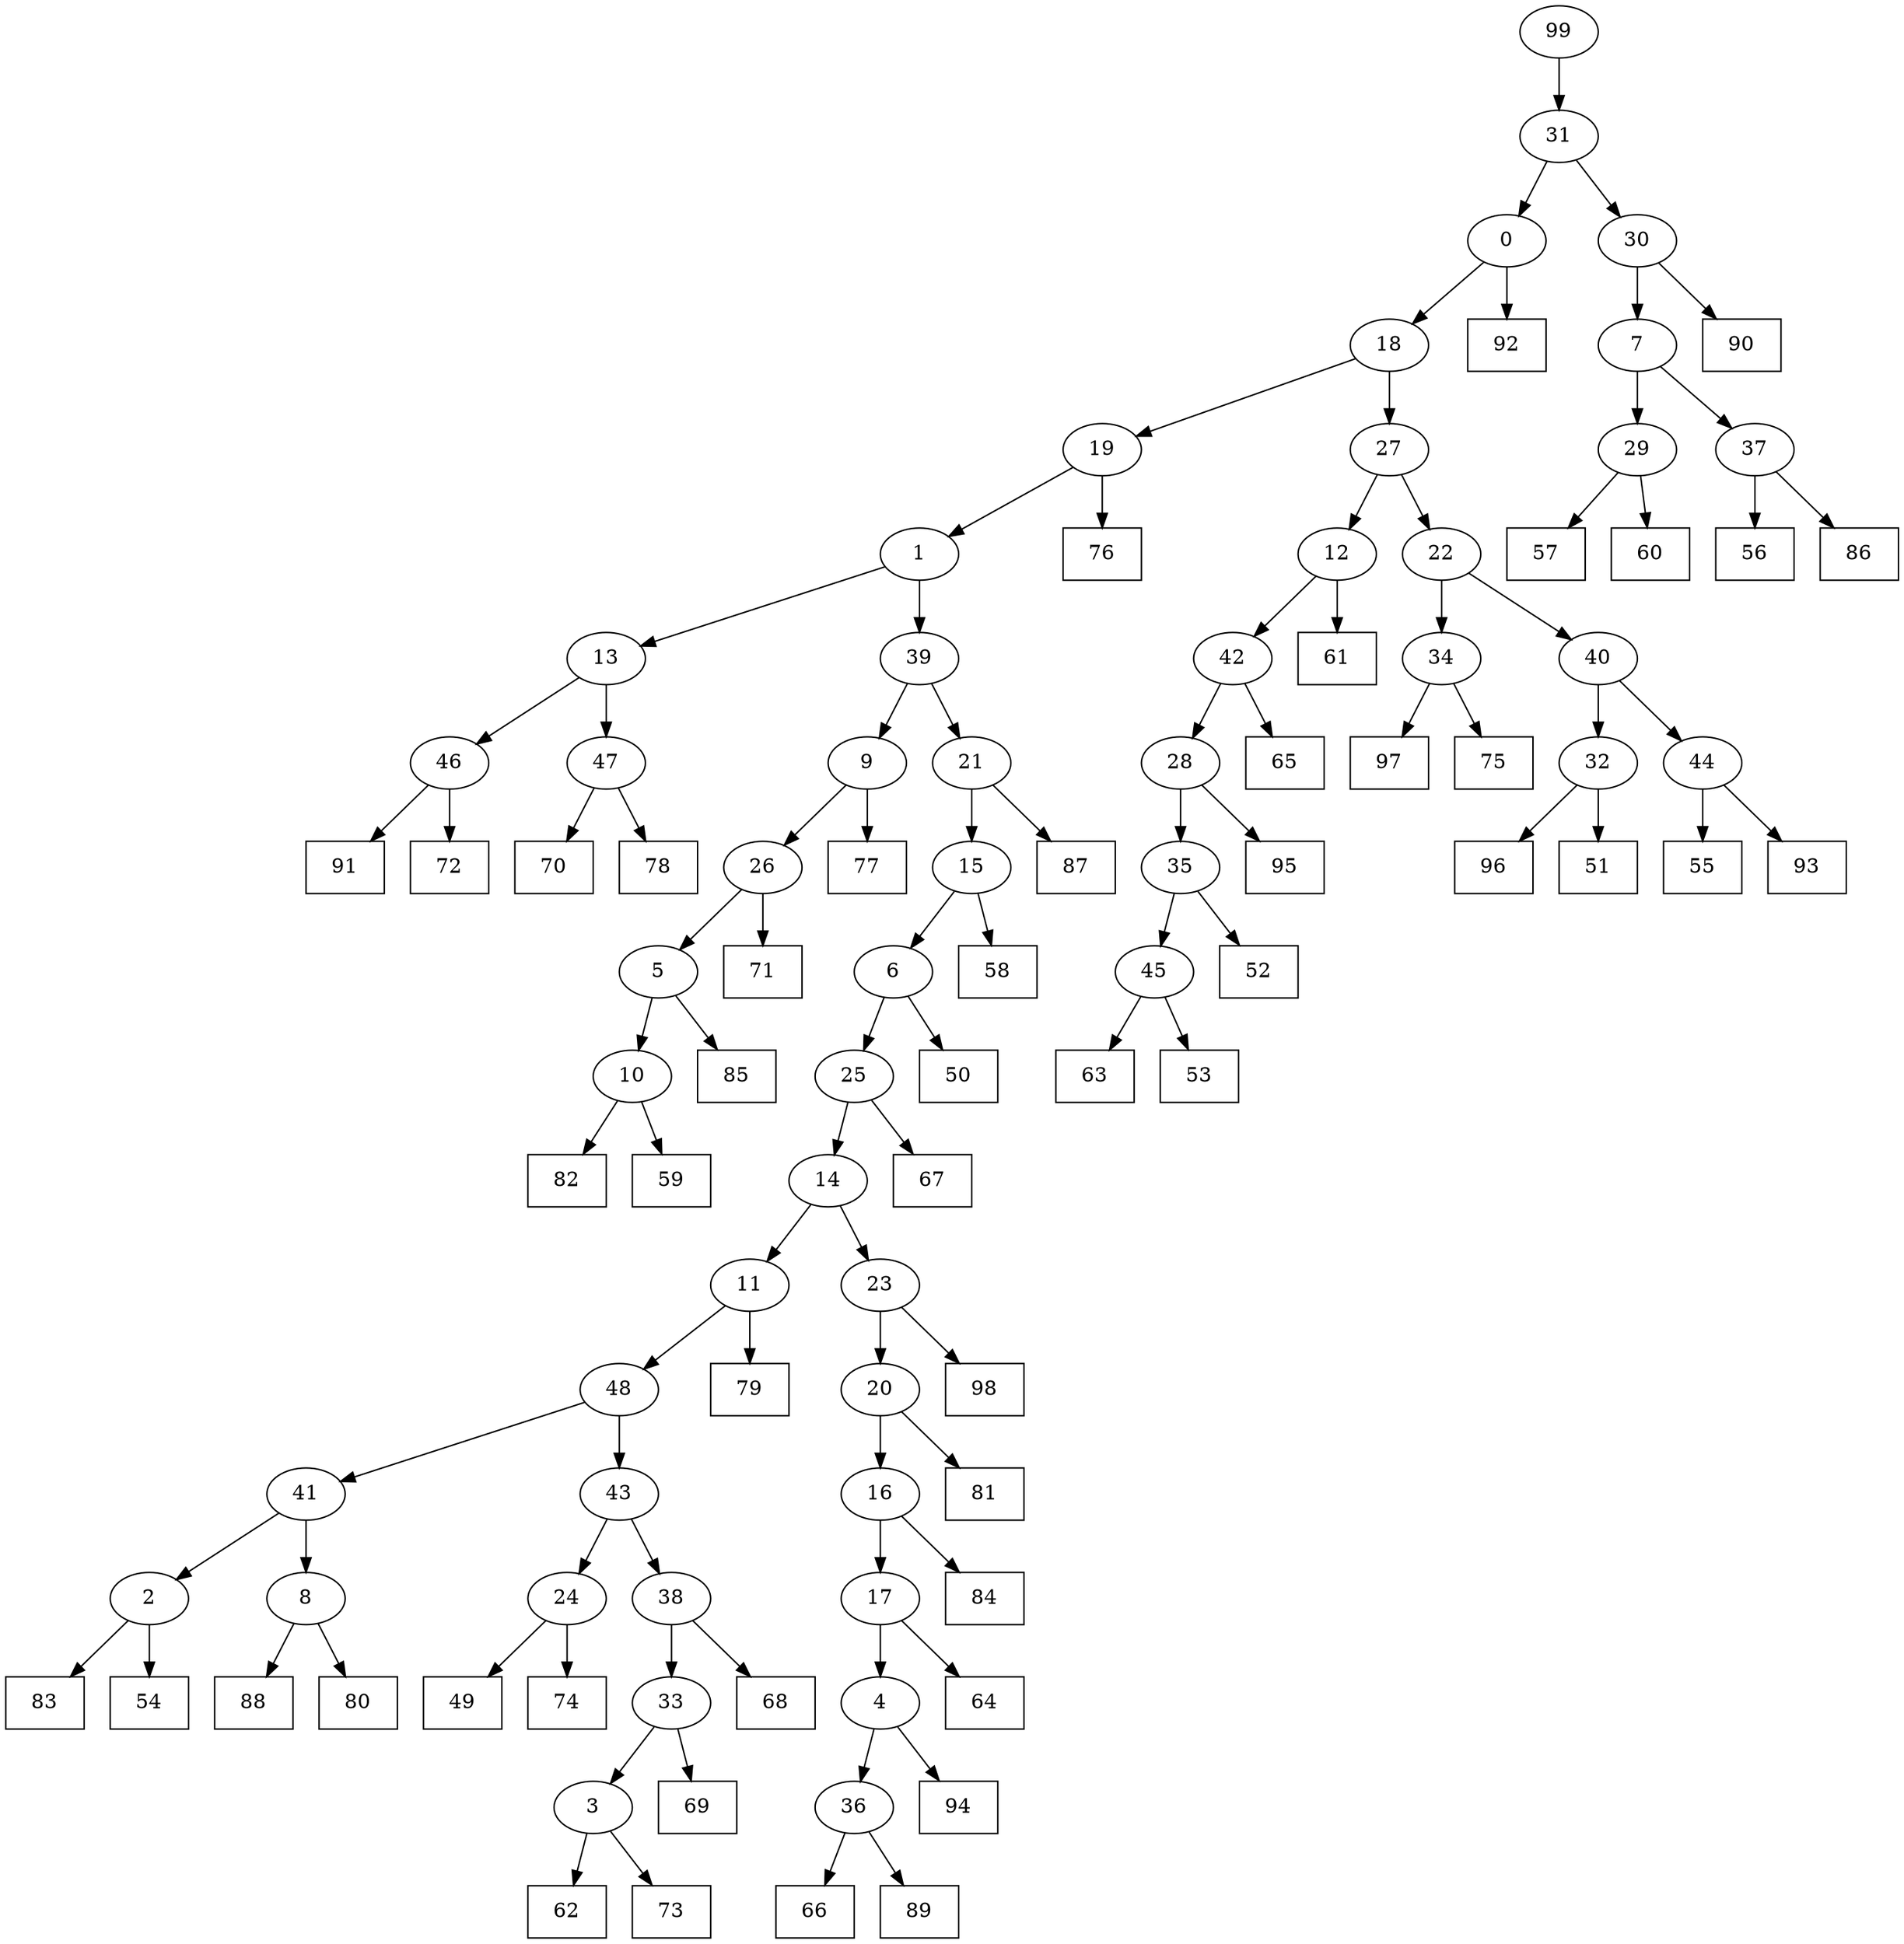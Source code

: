 digraph G {
0[label="0"];
1[label="1"];
2[label="2"];
3[label="3"];
4[label="4"];
5[label="5"];
6[label="6"];
7[label="7"];
8[label="8"];
9[label="9"];
10[label="10"];
11[label="11"];
12[label="12"];
13[label="13"];
14[label="14"];
15[label="15"];
16[label="16"];
17[label="17"];
18[label="18"];
19[label="19"];
20[label="20"];
21[label="21"];
22[label="22"];
23[label="23"];
24[label="24"];
25[label="25"];
26[label="26"];
27[label="27"];
28[label="28"];
29[label="29"];
30[label="30"];
31[label="31"];
32[label="32"];
33[label="33"];
34[label="34"];
35[label="35"];
36[label="36"];
37[label="37"];
38[label="38"];
39[label="39"];
40[label="40"];
41[label="41"];
42[label="42"];
43[label="43"];
44[label="44"];
45[label="45"];
46[label="46"];
47[label="47"];
48[label="48"];
49[shape=box,label="71"];
50[shape=box,label="66"];
51[shape=box,label="68"];
52[shape=box,label="97"];
53[shape=box,label="90"];
54[shape=box,label="85"];
55[shape=box,label="69"];
56[shape=box,label="56"];
57[shape=box,label="76"];
58[shape=box,label="65"];
59[shape=box,label="61"];
60[shape=box,label="63"];
61[shape=box,label="91"];
62[shape=box,label="64"];
63[shape=box,label="86"];
64[shape=box,label="96"];
65[shape=box,label="62"];
66[shape=box,label="87"];
67[shape=box,label="88"];
68[shape=box,label="77"];
69[shape=box,label="83"];
70[shape=box,label="55"];
71[shape=box,label="98"];
72[shape=box,label="73"];
73[shape=box,label="51"];
74[shape=box,label="82"];
75[shape=box,label="84"];
76[shape=box,label="70"];
77[shape=box,label="57"];
78[shape=box,label="93"];
79[shape=box,label="49"];
80[shape=box,label="89"];
81[shape=box,label="50"];
82[shape=box,label="75"];
83[shape=box,label="54"];
84[shape=box,label="72"];
85[shape=box,label="67"];
86[shape=box,label="52"];
87[shape=box,label="81"];
88[shape=box,label="74"];
89[shape=box,label="79"];
90[shape=box,label="80"];
91[shape=box,label="53"];
92[shape=box,label="95"];
93[shape=box,label="94"];
94[shape=box,label="59"];
95[shape=box,label="78"];
96[shape=box,label="58"];
97[shape=box,label="92"];
98[shape=box,label="60"];
99[label="99"];
32->73 ;
26->49 ;
2->83 ;
8->90 ;
10->74 ;
44->70 ;
9->26 ;
14->23 ;
30->7 ;
4->93 ;
11->89 ;
0->97 ;
42->58 ;
45->91 ;
22->40 ;
5->10 ;
10->94 ;
8->67 ;
9->68 ;
34->82 ;
25->85 ;
46->84 ;
39->21 ;
47->95 ;
40->32 ;
24->79 ;
12->59 ;
19->1 ;
1->13 ;
4->36 ;
20->87 ;
21->15 ;
37->56 ;
29->98 ;
16->75 ;
13->47 ;
36->80 ;
47->76 ;
15->6 ;
6->81 ;
2->69 ;
7->37 ;
28->35 ;
27->12 ;
14->11 ;
35->86 ;
15->96 ;
40->44 ;
18->19 ;
28->92 ;
41->2 ;
23->71 ;
32->64 ;
38->33 ;
33->55 ;
27->22 ;
12->42 ;
42->28 ;
17->62 ;
99->31 ;
17->4 ;
46->61 ;
1->39 ;
39->9 ;
3->65 ;
30->53 ;
19->57 ;
23->20 ;
33->3 ;
3->72 ;
24->88 ;
43->38 ;
35->45 ;
45->60 ;
21->66 ;
20->16 ;
16->17 ;
31->30 ;
11->48 ;
48->41 ;
41->8 ;
37->63 ;
22->34 ;
34->52 ;
38->51 ;
6->25 ;
25->14 ;
13->46 ;
7->29 ;
29->77 ;
36->50 ;
26->5 ;
5->54 ;
44->78 ;
48->43 ;
43->24 ;
31->0 ;
0->18 ;
18->27 ;
}
